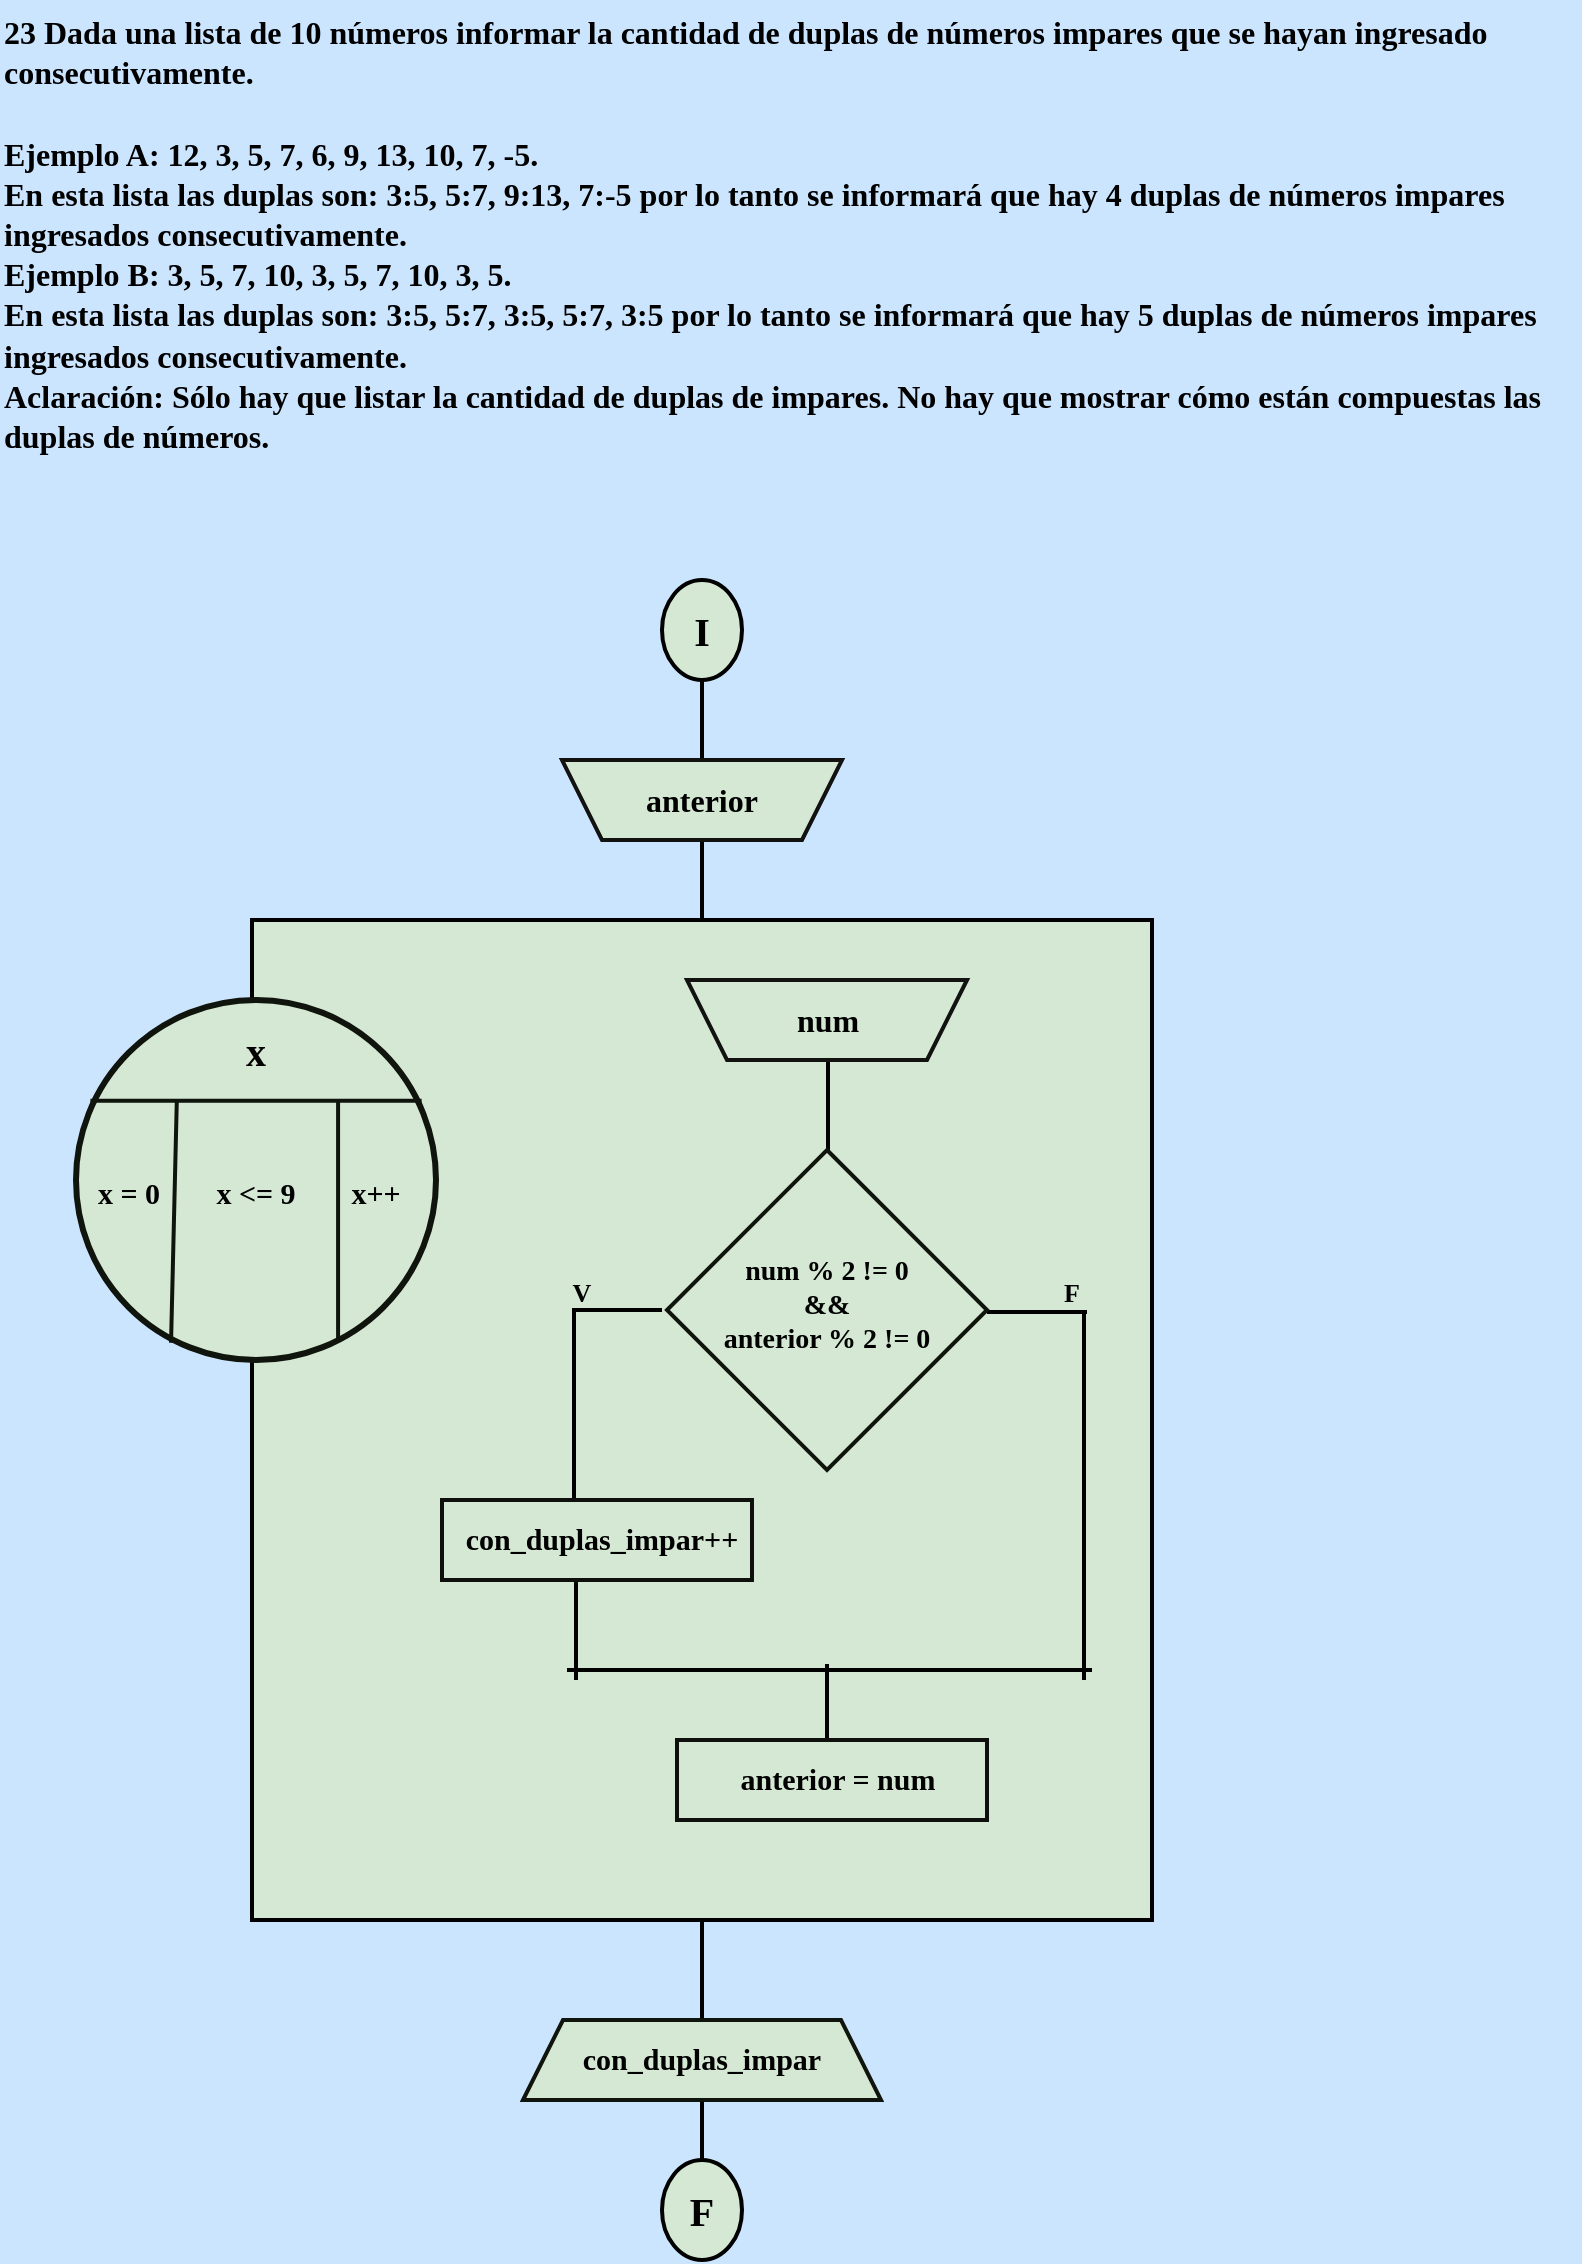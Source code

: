 <mxfile version="24.1.0" type="device">
  <diagram name="Página-1" id="4fSUX6tM2l-iJsrS_HAK">
    <mxGraphModel dx="1420" dy="830" grid="1" gridSize="10" guides="1" tooltips="1" connect="1" arrows="1" fold="1" page="1" pageScale="1" pageWidth="827" pageHeight="1169" background="#CCE5FF" math="0" shadow="0">
      <root>
        <mxCell id="0" />
        <mxCell id="1" parent="0" />
        <mxCell id="lkq6G0-7qhkVzSVMfEOg-1" value="&lt;b style=&quot;font-size: 16px;&quot;&gt;&lt;font style=&quot;font-size: 16px;&quot; color=&quot;#000000&quot; face=&quot;Comic Sans MS&quot;&gt;23 Dada una lista de 10 números informar la cantidad de duplas de números impares que se hayan ingresado consecutivamente. &lt;br&gt;&lt;br&gt;Ejemplo A: 12, 3, 5, 7, 6, 9, 13, 10, 7, -5.&lt;br&gt;En esta lista las duplas son: 3:5, 5:7, 9:13, 7:-5 por lo tanto se informará que hay 4 duplas de números impares ingresados consecutivamente.&lt;br&gt;Ejemplo B: 3, 5, 7, 10, 3, 5, 7, 10, 3, 5.&lt;br&gt;En esta lista las duplas son: 3:5, 5:7, 3:5, 5:7, 3:5 por lo tanto se informará que hay 5 duplas de números impares ingresados consecutivamente.&lt;br&gt;Aclaración: Sólo hay que listar la cantidad de duplas de impares. No hay que mostrar cómo están compuestas las duplas de números.&lt;/font&gt;&lt;/b&gt;" style="text;whiteSpace=wrap;html=1;fontFamily=Architects Daughter;fontSource=https%3A%2F%2Ffonts.googleapis.com%2Fcss%3Ffamily%3DArchitects%2BDaughter;" vertex="1" parent="1">
          <mxGeometry x="19" y="10" width="790" height="240" as="geometry" />
        </mxCell>
        <mxCell id="lkq6G0-7qhkVzSVMfEOg-16" value="" style="whiteSpace=wrap;html=1;rounded=0;labelBackgroundColor=none;strokeColor=#000000;strokeWidth=2;align=center;verticalAlign=middle;fontFamily=Helvetica;fontSize=12;fontColor=default;fillColor=#d5e8d4;container=0;" vertex="1" parent="1">
          <mxGeometry x="145" y="470" width="450" height="500" as="geometry" />
        </mxCell>
        <mxCell id="lkq6G0-7qhkVzSVMfEOg-53" value="" style="line;strokeWidth=2;direction=south;html=1;hachureGap=4;fontFamily=Architects Daughter;fontSource=https://fonts.googleapis.com/css?family=Architects+Daughter;strokeColor=#000000;container=0;" vertex="1" parent="1">
          <mxGeometry x="365" y="350" width="10" height="40" as="geometry" />
        </mxCell>
        <mxCell id="lkq6G0-7qhkVzSVMfEOg-55" value="" style="line;strokeWidth=2;direction=south;html=1;hachureGap=4;fontFamily=Architects Daughter;fontSource=https://fonts.googleapis.com/css?family=Architects+Daughter;strokeColor=#000000;container=0;" vertex="1" parent="1">
          <mxGeometry x="365" y="430" width="10" height="40" as="geometry" />
        </mxCell>
        <mxCell id="lkq6G0-7qhkVzSVMfEOg-52" value="" style="line;strokeWidth=2;direction=south;html=1;hachureGap=4;fontFamily=Architects Daughter;fontSource=https://fonts.googleapis.com/css?family=Architects+Daughter;strokeColor=#000000;container=0;" vertex="1" parent="1">
          <mxGeometry x="428" y="540" width="10" height="50" as="geometry" />
        </mxCell>
        <mxCell id="lkq6G0-7qhkVzSVMfEOg-68" value="" style="line;strokeWidth=2;html=1;perimeter=backbonePerimeter;points=[];outlineConnect=0;hachureGap=4;fontFamily=Architects Daughter;fontSource=https://fonts.googleapis.com/css?family=Architects+Daughter;strokeColor=#000000;container=0;" vertex="1" parent="1">
          <mxGeometry x="305" y="660" width="45" height="10" as="geometry" />
        </mxCell>
        <mxCell id="lkq6G0-7qhkVzSVMfEOg-61" value="" style="line;strokeWidth=2;direction=south;html=1;hachureGap=4;fontFamily=Architects Daughter;fontSource=https://fonts.googleapis.com/css?family=Architects+Daughter;strokeColor=#000000;container=0;" vertex="1" parent="1">
          <mxGeometry x="556" y="666" width="10" height="184" as="geometry" />
        </mxCell>
        <mxCell id="lkq6G0-7qhkVzSVMfEOg-60" value="" style="line;strokeWidth=2;direction=south;html=1;hachureGap=4;fontFamily=Architects Daughter;fontSource=https://fonts.googleapis.com/css?family=Architects+Daughter;strokeColor=#000000;container=0;" vertex="1" parent="1">
          <mxGeometry x="302" y="800" width="10" height="50" as="geometry" />
        </mxCell>
        <mxCell id="lkq6G0-7qhkVzSVMfEOg-59" value="" style="line;strokeWidth=2;direction=south;html=1;hachureGap=4;fontFamily=Architects Daughter;fontSource=https://fonts.googleapis.com/css?family=Architects+Daughter;strokeColor=#000000;container=0;" vertex="1" parent="1">
          <mxGeometry x="365" y="970" width="10" height="50" as="geometry" />
        </mxCell>
        <mxCell id="lkq6G0-7qhkVzSVMfEOg-2" value="" style="strokeWidth=2;html=1;shape=mxgraph.flowchart.start_2;whiteSpace=wrap;rounded=0;labelBackgroundColor=none;strokeColor=#000000;align=center;verticalAlign=middle;fontFamily=Helvetica;fontSize=12;fontColor=default;fillColor=#d5e8d4;container=0;" vertex="1" parent="1">
          <mxGeometry x="350" y="300" width="40" height="50" as="geometry" />
        </mxCell>
        <mxCell id="lkq6G0-7qhkVzSVMfEOg-5" value="&lt;b&gt;&lt;font style=&quot;font-size: 20px;&quot; color=&quot;#000000&quot; face=&quot;Comic Sans MS&quot;&gt;I&lt;/font&gt;&lt;/b&gt;" style="text;strokeColor=none;align=center;fillColor=none;html=1;verticalAlign=middle;whiteSpace=wrap;rounded=0;fontFamily=Architects Daughter;fontSource=https%3A%2F%2Ffonts.googleapis.com%2Fcss%3Ffamily%3DArchitects%2BDaughter;container=0;" vertex="1" parent="1">
          <mxGeometry x="355" y="310" width="30" height="30" as="geometry" />
        </mxCell>
        <mxCell id="lkq6G0-7qhkVzSVMfEOg-4" value="" style="strokeWidth=2;html=1;shape=mxgraph.flowchart.start_2;whiteSpace=wrap;rounded=0;labelBackgroundColor=none;strokeColor=#000000;align=center;verticalAlign=middle;fontFamily=Helvetica;fontSize=12;fontColor=default;fillColor=#d5e8d4;container=0;" vertex="1" parent="1">
          <mxGeometry x="350" y="1090" width="40" height="50" as="geometry" />
        </mxCell>
        <mxCell id="lkq6G0-7qhkVzSVMfEOg-6" value="&lt;b&gt;&lt;font style=&quot;font-size: 20px;&quot; color=&quot;#000000&quot; face=&quot;Comic Sans MS&quot;&gt;F&lt;/font&gt;&lt;/b&gt;" style="text;strokeColor=none;align=center;fillColor=none;html=1;verticalAlign=middle;whiteSpace=wrap;rounded=0;fontFamily=Architects Daughter;fontSource=https://fonts.googleapis.com/css?family=Architects+Daughter;container=0;" vertex="1" parent="1">
          <mxGeometry x="355" y="1100" width="30" height="30" as="geometry" />
        </mxCell>
        <mxCell id="lkq6G0-7qhkVzSVMfEOg-56" value="" style="line;strokeWidth=2;direction=south;html=1;hachureGap=4;fontFamily=Architects Daughter;fontSource=https://fonts.googleapis.com/css?family=Architects+Daughter;strokeColor=#000000;container=0;" vertex="1" parent="1">
          <mxGeometry x="365" y="1060" width="10" height="30" as="geometry" />
        </mxCell>
        <mxCell id="lkq6G0-7qhkVzSVMfEOg-9" value="" style="shape=trapezoid;perimeter=trapezoidPerimeter;whiteSpace=wrap;html=1;fixedSize=1;rounded=0;labelBackgroundColor=none;strokeColor=#121211;strokeWidth=2;align=center;verticalAlign=middle;fontFamily=Helvetica;fontSize=12;fontColor=default;fillColor=#d5e8d4;direction=west;container=0;" vertex="1" parent="1">
          <mxGeometry x="300" y="390" width="140" height="40" as="geometry">
            <mxRectangle x="-1020" y="-650" width="50" height="40" as="alternateBounds" />
          </mxGeometry>
        </mxCell>
        <mxCell id="lkq6G0-7qhkVzSVMfEOg-10" value="&lt;font face=&quot;Comic Sans MS&quot; color=&quot;#000000&quot;&gt;&lt;span style=&quot;font-size: 16px;&quot;&gt;&lt;b&gt;anterior&lt;/b&gt;&lt;/span&gt;&lt;/font&gt;" style="text;strokeColor=none;align=center;fillColor=none;html=1;verticalAlign=middle;whiteSpace=wrap;rounded=0;fontFamily=Architects Daughter;fontSource=https%3A%2F%2Ffonts.googleapis.com%2Fcss%3Ffamily%3DArchitects%2BDaughter;container=0;" vertex="1" parent="1">
          <mxGeometry x="325" y="390" width="90" height="40" as="geometry" />
        </mxCell>
        <mxCell id="lkq6G0-7qhkVzSVMfEOg-54" value="" style="line;strokeWidth=2;direction=south;html=1;hachureGap=4;fontFamily=Architects Daughter;fontSource=https://fonts.googleapis.com/css?family=Architects+Daughter;strokeColor=#000000;container=0;" vertex="1" parent="1">
          <mxGeometry x="301" y="664" width="10" height="96" as="geometry" />
        </mxCell>
        <mxCell id="lkq6G0-7qhkVzSVMfEOg-67" value="" style="line;strokeWidth=2;html=1;perimeter=backbonePerimeter;points=[];outlineConnect=0;hachureGap=4;fontFamily=Architects Daughter;fontSource=https://fonts.googleapis.com/css?family=Architects+Daughter;strokeColor=#000000;container=0;" vertex="1" parent="1">
          <mxGeometry x="512.5" y="661" width="50" height="10" as="geometry" />
        </mxCell>
        <mxCell id="lkq6G0-7qhkVzSVMfEOg-63" value="" style="line;strokeWidth=2;html=1;perimeter=backbonePerimeter;points=[];outlineConnect=0;hachureGap=4;fontFamily=Architects Daughter;fontSource=https://fonts.googleapis.com/css?family=Architects+Daughter;strokeColor=#000000;container=0;" vertex="1" parent="1">
          <mxGeometry x="302.5" y="840" width="262.5" height="10" as="geometry" />
        </mxCell>
        <mxCell id="lkq6G0-7qhkVzSVMfEOg-58" value="" style="line;strokeWidth=2;direction=south;html=1;hachureGap=4;fontFamily=Architects Daughter;fontSource=https://fonts.googleapis.com/css?family=Architects+Daughter;strokeColor=#000000;container=0;" vertex="1" parent="1">
          <mxGeometry x="427.5" y="842" width="10" height="38" as="geometry" />
        </mxCell>
        <mxCell id="lkq6G0-7qhkVzSVMfEOg-23" value="" style="rhombus;whiteSpace=wrap;html=1;rounded=0;labelBackgroundColor=none;strokeColor=#0F140C;strokeWidth=2;align=center;verticalAlign=middle;fontFamily=Helvetica;fontSize=12;fontColor=default;fillColor=#d5e8d4;container=0;" vertex="1" parent="1">
          <mxGeometry x="352.5" y="585" width="160" height="160" as="geometry" />
        </mxCell>
        <mxCell id="lkq6G0-7qhkVzSVMfEOg-24" value="&lt;b&gt;&lt;font color=&quot;#000000&quot; style=&quot;font-size: 14px;&quot; face=&quot;Comic Sans MS&quot;&gt;num % 2 != 0&lt;/font&gt;&lt;/b&gt;&lt;div&gt;&lt;b&gt;&lt;font color=&quot;#000000&quot; style=&quot;font-size: 14px;&quot; face=&quot;Comic Sans MS&quot;&gt;&amp;amp;&amp;amp;&lt;/font&gt;&lt;/b&gt;&lt;/div&gt;&lt;div&gt;&lt;b&gt;&lt;font color=&quot;#000000&quot; style=&quot;font-size: 14px;&quot; face=&quot;Comic Sans MS&quot;&gt;anterior % 2 != 0&lt;/font&gt;&lt;/b&gt;&lt;/div&gt;" style="text;strokeColor=none;align=center;fillColor=none;html=1;verticalAlign=middle;whiteSpace=wrap;rounded=0;fontFamily=Architects Daughter;fontSource=https%3A%2F%2Ffonts.googleapis.com%2Fcss%3Ffamily%3DArchitects%2BDaughter;container=0;" vertex="1" parent="1">
          <mxGeometry x="370" y="628" width="125" height="70" as="geometry" />
        </mxCell>
        <mxCell id="lkq6G0-7qhkVzSVMfEOg-27" value="" style="rounded=0;whiteSpace=wrap;html=1;labelBackgroundColor=none;strokeColor=#0f100e;strokeWidth=2;align=center;verticalAlign=middle;fontFamily=Helvetica;fontSize=12;fontColor=default;fillColor=#d5e8d4;container=0;" vertex="1" parent="1">
          <mxGeometry x="240" y="760" width="155" height="40" as="geometry" />
        </mxCell>
        <mxCell id="lkq6G0-7qhkVzSVMfEOg-28" value="&lt;b&gt;&lt;font color=&quot;#000000&quot; style=&quot;font-size: 15px;&quot; face=&quot;Comic Sans MS&quot;&gt;con_duplas_impar++&lt;/font&gt;&lt;/b&gt;" style="text;strokeColor=none;align=center;fillColor=none;html=1;verticalAlign=middle;whiteSpace=wrap;rounded=0;fontFamily=Architects Daughter;fontSource=https://fonts.googleapis.com/css?family=Architects+Daughter;container=0;" vertex="1" parent="1">
          <mxGeometry x="245" y="765" width="150" height="30" as="geometry" />
        </mxCell>
        <mxCell id="lkq6G0-7qhkVzSVMfEOg-31" value="" style="rounded=0;whiteSpace=wrap;html=1;labelBackgroundColor=none;strokeColor=#0f100e;strokeWidth=2;align=center;verticalAlign=middle;fontFamily=Helvetica;fontSize=12;fontColor=default;fillColor=#d5e8d4;container=0;" vertex="1" parent="1">
          <mxGeometry x="357.5" y="880" width="155" height="40" as="geometry" />
        </mxCell>
        <mxCell id="lkq6G0-7qhkVzSVMfEOg-32" value="&lt;b&gt;&lt;font color=&quot;#000000&quot; style=&quot;font-size: 15px;&quot; face=&quot;Comic Sans MS&quot;&gt;anterior = num&lt;/font&gt;&lt;/b&gt;" style="text;strokeColor=none;align=center;fillColor=none;html=1;verticalAlign=middle;whiteSpace=wrap;rounded=0;fontFamily=Architects Daughter;fontSource=https://fonts.googleapis.com/css?family=Architects+Daughter;container=0;" vertex="1" parent="1">
          <mxGeometry x="362.5" y="885" width="150" height="30" as="geometry" />
        </mxCell>
        <mxCell id="lkq6G0-7qhkVzSVMfEOg-34" value="" style="shape=trapezoid;perimeter=trapezoidPerimeter;whiteSpace=wrap;html=1;fixedSize=1;rounded=0;labelBackgroundColor=none;strokeColor=#121211;strokeWidth=2;align=center;verticalAlign=middle;fontFamily=Helvetica;fontSize=12;fontColor=default;fillColor=#d5e8d4;direction=west;container=0;" vertex="1" parent="1">
          <mxGeometry x="362.5" y="500" width="140" height="40" as="geometry">
            <mxRectangle x="-1020" y="-650" width="50" height="40" as="alternateBounds" />
          </mxGeometry>
        </mxCell>
        <mxCell id="lkq6G0-7qhkVzSVMfEOg-35" value="&lt;font face=&quot;Comic Sans MS&quot; color=&quot;#000000&quot;&gt;&lt;span style=&quot;font-size: 16px;&quot;&gt;&lt;b&gt;num&lt;/b&gt;&lt;/span&gt;&lt;/font&gt;" style="text;strokeColor=none;align=center;fillColor=none;html=1;verticalAlign=middle;whiteSpace=wrap;rounded=0;fontFamily=Architects Daughter;fontSource=https://fonts.googleapis.com/css?family=Architects+Daughter;container=0;" vertex="1" parent="1">
          <mxGeometry x="387.5" y="500" width="90" height="40" as="geometry" />
        </mxCell>
        <mxCell id="lkq6G0-7qhkVzSVMfEOg-18" value="" style="ellipse;whiteSpace=wrap;html=1;aspect=fixed;rounded=0;labelBackgroundColor=none;strokeColor=#0F140C;strokeWidth=3;align=center;verticalAlign=middle;fontFamily=Helvetica;fontSize=12;fontColor=default;fillColor=#d5e8d4;container=0;" vertex="1" parent="1">
          <mxGeometry x="57" y="510" width="180" height="180" as="geometry" />
        </mxCell>
        <mxCell id="lkq6G0-7qhkVzSVMfEOg-19" value="" style="endArrow=none;html=1;rounded=0;strokeColor=#0F140C;fontFamily=Helvetica;fontSize=12;fontColor=default;fillColor=#B2C9AB;strokeWidth=2;" edge="1" parent="1">
          <mxGeometry width="50" height="50" relative="1" as="geometry">
            <mxPoint x="229.8" y="560.4" as="sourcePoint" />
            <mxPoint x="64.2" y="560.4" as="targetPoint" />
          </mxGeometry>
        </mxCell>
        <mxCell id="lkq6G0-7qhkVzSVMfEOg-20" value="" style="endArrow=none;html=1;rounded=0;strokeColor=#0F140C;fontFamily=Helvetica;fontSize=12;fontColor=default;fillColor=#B2C9AB;exitX=0.264;exitY=0.952;exitDx=0;exitDy=0;exitPerimeter=0;strokeWidth=2;" edge="1" parent="1" source="lkq6G0-7qhkVzSVMfEOg-18">
          <mxGeometry width="50" height="50" relative="1" as="geometry">
            <mxPoint x="100.2" y="618" as="sourcePoint" />
            <mxPoint x="107.4" y="560.4" as="targetPoint" />
          </mxGeometry>
        </mxCell>
        <mxCell id="lkq6G0-7qhkVzSVMfEOg-21" value="" style="endArrow=none;html=1;rounded=0;strokeColor=#0F140C;fontFamily=Helvetica;fontSize=12;fontColor=default;fillColor=#B2C9AB;exitX=0.728;exitY=0.948;exitDx=0;exitDy=0;exitPerimeter=0;strokeWidth=2;" edge="1" parent="1" source="lkq6G0-7qhkVzSVMfEOg-18">
          <mxGeometry width="50" height="50" relative="1" as="geometry">
            <mxPoint x="165.0" y="632.4" as="sourcePoint" />
            <mxPoint x="188.04" y="560.4" as="targetPoint" />
          </mxGeometry>
        </mxCell>
        <mxCell id="lkq6G0-7qhkVzSVMfEOg-42" value="&lt;b&gt;&lt;font color=&quot;#000000&quot; style=&quot;font-size: 15px;&quot; face=&quot;Comic Sans MS&quot;&gt;x = 0&lt;/font&gt;&lt;/b&gt;" style="text;strokeColor=none;align=center;fillColor=none;html=1;verticalAlign=middle;whiteSpace=wrap;rounded=0;fontFamily=Architects Daughter;fontSource=https://fonts.googleapis.com/css?family=Architects+Daughter;container=0;" vertex="1" parent="1">
          <mxGeometry x="61" y="597" width="45" height="20" as="geometry" />
        </mxCell>
        <mxCell id="lkq6G0-7qhkVzSVMfEOg-44" value="&lt;b&gt;&lt;font color=&quot;#000000&quot; style=&quot;font-size: 15px;&quot; face=&quot;Comic Sans MS&quot;&gt;x &amp;lt;= 9&lt;/font&gt;&lt;/b&gt;" style="text;strokeColor=none;align=center;fillColor=none;html=1;verticalAlign=middle;whiteSpace=wrap;rounded=0;fontFamily=Architects Daughter;fontSource=https://fonts.googleapis.com/css?family=Architects+Daughter;container=0;" vertex="1" parent="1">
          <mxGeometry x="117" y="597" width="60" height="20" as="geometry" />
        </mxCell>
        <mxCell id="lkq6G0-7qhkVzSVMfEOg-46" value="&lt;b&gt;&lt;font color=&quot;#000000&quot; style=&quot;font-size: 15px;&quot; face=&quot;Comic Sans MS&quot;&gt;x++&lt;/font&gt;&lt;/b&gt;" style="text;strokeColor=none;align=center;fillColor=none;html=1;verticalAlign=middle;whiteSpace=wrap;rounded=0;fontFamily=Architects Daughter;fontSource=https://fonts.googleapis.com/css?family=Architects+Daughter;container=0;" vertex="1" parent="1">
          <mxGeometry x="187" y="597" width="40" height="20" as="geometry" />
        </mxCell>
        <mxCell id="lkq6G0-7qhkVzSVMfEOg-48" value="&lt;b&gt;&lt;font color=&quot;#000000&quot; style=&quot;font-size: 20px;&quot; face=&quot;Comic Sans MS&quot;&gt;x&lt;/font&gt;&lt;/b&gt;" style="text;strokeColor=none;align=center;fillColor=none;html=1;verticalAlign=middle;whiteSpace=wrap;rounded=0;fontFamily=Architects Daughter;fontSource=https://fonts.googleapis.com/css?family=Architects+Daughter;container=0;" vertex="1" parent="1">
          <mxGeometry x="122" y="520" width="50" height="30" as="geometry" />
        </mxCell>
        <mxCell id="lkq6G0-7qhkVzSVMfEOg-49" style="edgeStyle=orthogonalEdgeStyle;rounded=0;sketch=1;hachureGap=4;jiggle=2;curveFitting=1;orthogonalLoop=1;jettySize=auto;html=1;exitX=0.5;exitY=1;exitDx=0;exitDy=0;fontFamily=Architects Daughter;fontSource=https%3A%2F%2Ffonts.googleapis.com%2Fcss%3Ffamily%3DArchitects%2BDaughter;" edge="1" parent="1" source="lkq6G0-7qhkVzSVMfEOg-48" target="lkq6G0-7qhkVzSVMfEOg-48">
          <mxGeometry relative="1" as="geometry" />
        </mxCell>
        <mxCell id="lkq6G0-7qhkVzSVMfEOg-39" value="" style="shape=trapezoid;perimeter=trapezoidPerimeter;whiteSpace=wrap;html=1;fixedSize=1;rounded=0;labelBackgroundColor=none;strokeColor=#0F140C;strokeWidth=2;align=center;verticalAlign=middle;fontFamily=Helvetica;fontSize=12;fontColor=default;fillColor=#d5e8d4;container=0;" vertex="1" parent="1">
          <mxGeometry x="280.5" y="1020" width="179" height="40" as="geometry" />
        </mxCell>
        <mxCell id="lkq6G0-7qhkVzSVMfEOg-40" value="&lt;b&gt;&lt;font color=&quot;#000000&quot; style=&quot;font-size: 15px;&quot; face=&quot;Comic Sans MS&quot;&gt;con_duplas_impar&lt;/font&gt;&lt;/b&gt;" style="text;strokeColor=none;align=center;fillColor=none;html=1;verticalAlign=middle;whiteSpace=wrap;rounded=0;fontFamily=Architects Daughter;fontSource=https://fonts.googleapis.com/css?family=Architects+Daughter;container=0;" vertex="1" parent="1">
          <mxGeometry x="295" y="1025" width="150" height="30" as="geometry" />
        </mxCell>
        <mxCell id="lkq6G0-7qhkVzSVMfEOg-75" value="&lt;b&gt;&lt;font style=&quot;font-size: 13px;&quot; color=&quot;#000000&quot; face=&quot;Comic Sans MS&quot;&gt;V&lt;/font&gt;&lt;/b&gt;" style="text;strokeColor=none;align=center;fillColor=none;html=1;verticalAlign=middle;whiteSpace=wrap;rounded=0;fontFamily=Architects Daughter;fontSource=https://fonts.googleapis.com/css?family=Architects+Daughter;" vertex="1" parent="1">
          <mxGeometry x="300" y="642" width="20" height="30" as="geometry" />
        </mxCell>
        <mxCell id="lkq6G0-7qhkVzSVMfEOg-76" value="&lt;b&gt;&lt;font style=&quot;font-size: 13px;&quot; color=&quot;#000000&quot; face=&quot;Comic Sans MS&quot;&gt;F&lt;/font&gt;&lt;/b&gt;" style="text;strokeColor=none;align=center;fillColor=none;html=1;verticalAlign=middle;whiteSpace=wrap;rounded=0;fontFamily=Architects Daughter;fontSource=https://fonts.googleapis.com/css?family=Architects+Daughter;" vertex="1" parent="1">
          <mxGeometry x="545" y="642" width="20" height="30" as="geometry" />
        </mxCell>
      </root>
    </mxGraphModel>
  </diagram>
</mxfile>
